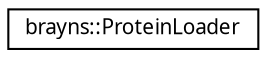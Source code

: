 digraph "Graphical Class Hierarchy"
{
  edge [fontname="Sans",fontsize="10",labelfontname="Sans",labelfontsize="10"];
  node [fontname="Sans",fontsize="10",shape=record];
  rankdir="LR";
  Node1 [label="brayns::ProteinLoader",height=0.2,width=0.4,color="black", fillcolor="white", style="filled",URL="$classbrayns_1_1_protein_loader.html",tooltip="Loads protein from PDB files http://www.rcsb.org. "];
}
